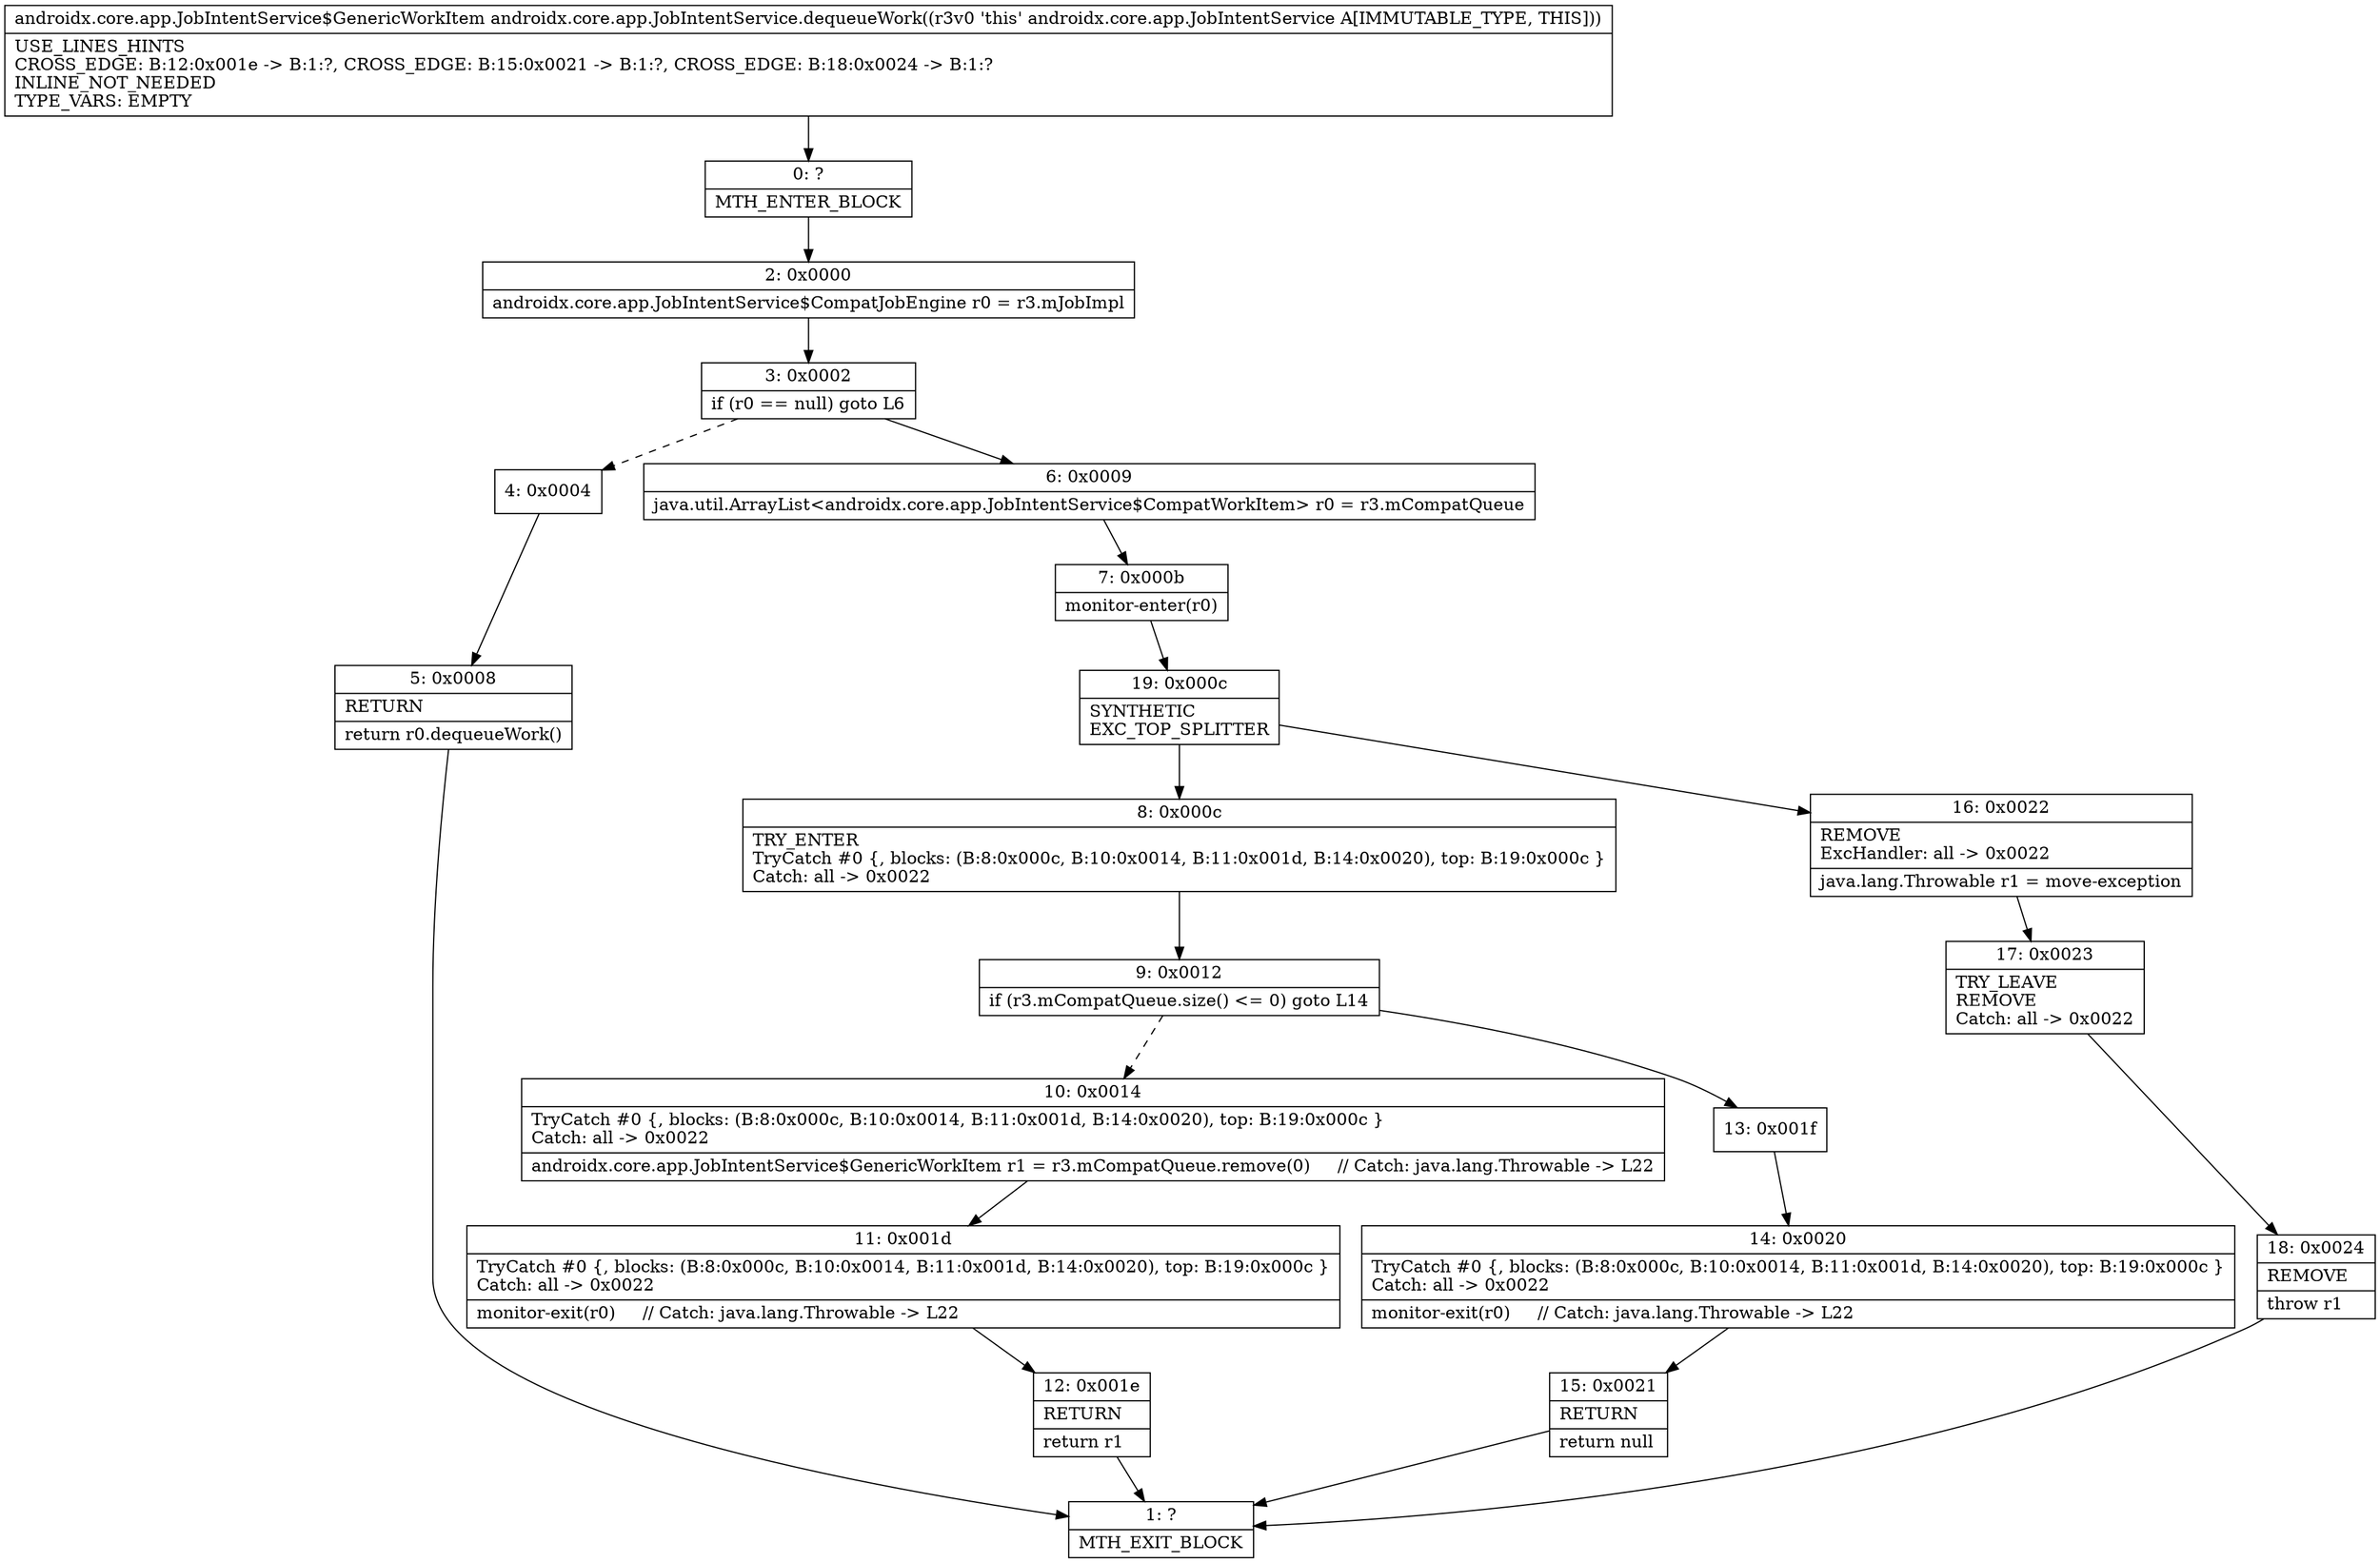 digraph "CFG forandroidx.core.app.JobIntentService.dequeueWork()Landroidx\/core\/app\/JobIntentService$GenericWorkItem;" {
Node_0 [shape=record,label="{0\:\ ?|MTH_ENTER_BLOCK\l}"];
Node_2 [shape=record,label="{2\:\ 0x0000|androidx.core.app.JobIntentService$CompatJobEngine r0 = r3.mJobImpl\l}"];
Node_3 [shape=record,label="{3\:\ 0x0002|if (r0 == null) goto L6\l}"];
Node_4 [shape=record,label="{4\:\ 0x0004}"];
Node_5 [shape=record,label="{5\:\ 0x0008|RETURN\l|return r0.dequeueWork()\l}"];
Node_1 [shape=record,label="{1\:\ ?|MTH_EXIT_BLOCK\l}"];
Node_6 [shape=record,label="{6\:\ 0x0009|java.util.ArrayList\<androidx.core.app.JobIntentService$CompatWorkItem\> r0 = r3.mCompatQueue\l}"];
Node_7 [shape=record,label="{7\:\ 0x000b|monitor\-enter(r0)\l}"];
Node_19 [shape=record,label="{19\:\ 0x000c|SYNTHETIC\lEXC_TOP_SPLITTER\l}"];
Node_8 [shape=record,label="{8\:\ 0x000c|TRY_ENTER\lTryCatch #0 \{, blocks: (B:8:0x000c, B:10:0x0014, B:11:0x001d, B:14:0x0020), top: B:19:0x000c \}\lCatch: all \-\> 0x0022\l}"];
Node_9 [shape=record,label="{9\:\ 0x0012|if (r3.mCompatQueue.size() \<= 0) goto L14\l}"];
Node_10 [shape=record,label="{10\:\ 0x0014|TryCatch #0 \{, blocks: (B:8:0x000c, B:10:0x0014, B:11:0x001d, B:14:0x0020), top: B:19:0x000c \}\lCatch: all \-\> 0x0022\l|androidx.core.app.JobIntentService$GenericWorkItem r1 = r3.mCompatQueue.remove(0)     \/\/ Catch: java.lang.Throwable \-\> L22\l}"];
Node_11 [shape=record,label="{11\:\ 0x001d|TryCatch #0 \{, blocks: (B:8:0x000c, B:10:0x0014, B:11:0x001d, B:14:0x0020), top: B:19:0x000c \}\lCatch: all \-\> 0x0022\l|monitor\-exit(r0)     \/\/ Catch: java.lang.Throwable \-\> L22\l}"];
Node_12 [shape=record,label="{12\:\ 0x001e|RETURN\l|return r1\l}"];
Node_13 [shape=record,label="{13\:\ 0x001f}"];
Node_14 [shape=record,label="{14\:\ 0x0020|TryCatch #0 \{, blocks: (B:8:0x000c, B:10:0x0014, B:11:0x001d, B:14:0x0020), top: B:19:0x000c \}\lCatch: all \-\> 0x0022\l|monitor\-exit(r0)     \/\/ Catch: java.lang.Throwable \-\> L22\l}"];
Node_15 [shape=record,label="{15\:\ 0x0021|RETURN\l|return null\l}"];
Node_16 [shape=record,label="{16\:\ 0x0022|REMOVE\lExcHandler: all \-\> 0x0022\l|java.lang.Throwable r1 = move\-exception\l}"];
Node_17 [shape=record,label="{17\:\ 0x0023|TRY_LEAVE\lREMOVE\lCatch: all \-\> 0x0022\l}"];
Node_18 [shape=record,label="{18\:\ 0x0024|REMOVE\l|throw r1\l}"];
MethodNode[shape=record,label="{androidx.core.app.JobIntentService$GenericWorkItem androidx.core.app.JobIntentService.dequeueWork((r3v0 'this' androidx.core.app.JobIntentService A[IMMUTABLE_TYPE, THIS]))  | USE_LINES_HINTS\lCROSS_EDGE: B:12:0x001e \-\> B:1:?, CROSS_EDGE: B:15:0x0021 \-\> B:1:?, CROSS_EDGE: B:18:0x0024 \-\> B:1:?\lINLINE_NOT_NEEDED\lTYPE_VARS: EMPTY\l}"];
MethodNode -> Node_0;Node_0 -> Node_2;
Node_2 -> Node_3;
Node_3 -> Node_4[style=dashed];
Node_3 -> Node_6;
Node_4 -> Node_5;
Node_5 -> Node_1;
Node_6 -> Node_7;
Node_7 -> Node_19;
Node_19 -> Node_8;
Node_19 -> Node_16;
Node_8 -> Node_9;
Node_9 -> Node_10[style=dashed];
Node_9 -> Node_13;
Node_10 -> Node_11;
Node_11 -> Node_12;
Node_12 -> Node_1;
Node_13 -> Node_14;
Node_14 -> Node_15;
Node_15 -> Node_1;
Node_16 -> Node_17;
Node_17 -> Node_18;
Node_18 -> Node_1;
}

